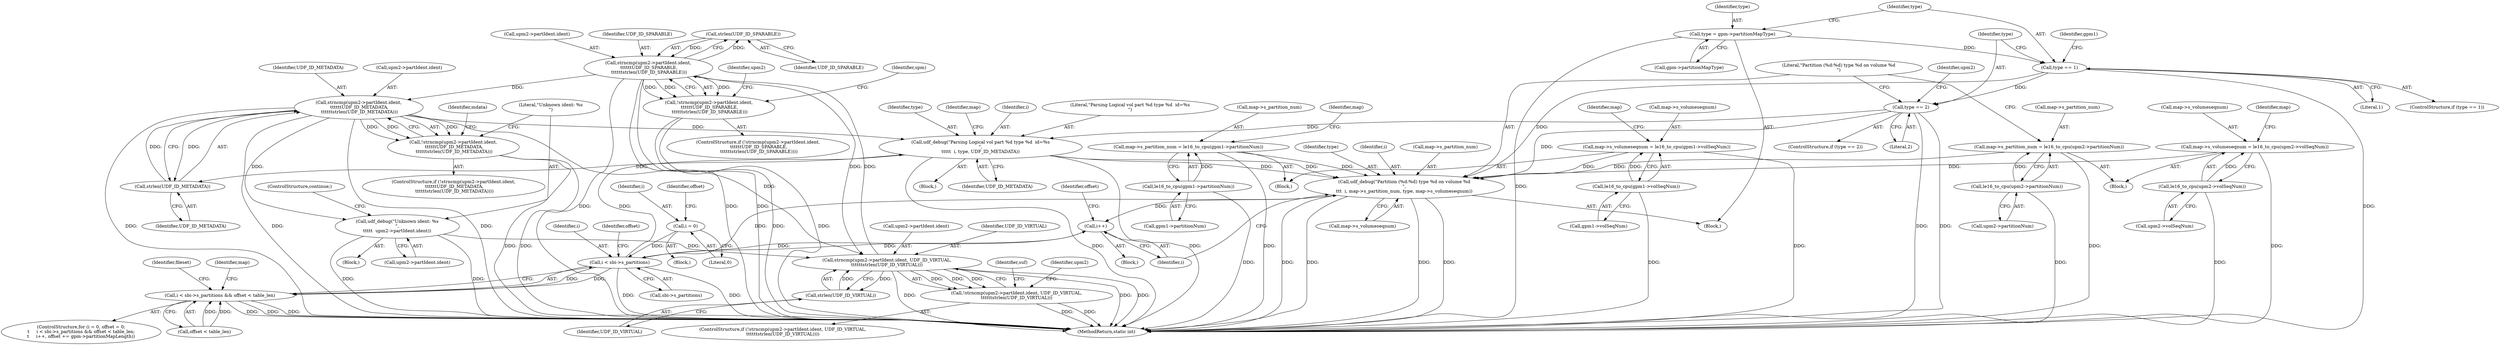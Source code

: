 digraph "0_linux_1df2ae31c724e57be9d7ac00d78db8a5dabdd050@API" {
"1000348" [label="(Call,strlen(UDF_ID_SPARABLE))"];
"1000341" [label="(Call,strncmp(upm2->partIdent.ident,\n \t\t\t\t\t\tUDF_ID_SPARABLE,\n \t\t\t\t\t\tstrlen(UDF_ID_SPARABLE)))"];
"1000288" [label="(Call,strncmp(upm2->partIdent.ident, UDF_ID_VIRTUAL,\n\t\t\t\t\t\tstrlen(UDF_ID_VIRTUAL)))"];
"1000464" [label="(Call,strncmp(upm2->partIdent.ident,\n \t\t\t\t\t\tUDF_ID_METADATA,\n \t\t\t\t\t\tstrlen(UDF_ID_METADATA)))"];
"1000471" [label="(Call,strlen(UDF_ID_METADATA))"];
"1000494" [label="(Call,udf_debug(\"Parsing Logical vol part %d type %d  id=%s\n\",\n\t\t\t\t\t  i, type, UDF_ID_METADATA))"];
"1000196" [label="(Call,i < sbi->s_partitions)"];
"1000189" [label="(Call,i = 0)"];
"1000205" [label="(Call,i++)"];
"1000635" [label="(Call,udf_debug(\"Partition (%d:%d) type %d on volume %d\n\",\n\t\t\t  i, map->s_partition_num, type, map->s_volumeseqnum))"];
"1000627" [label="(Call,map->s_partition_num = le16_to_cpu(upm2->partitionNum))"];
"1000631" [label="(Call,le16_to_cpu(upm2->partitionNum))"];
"1000261" [label="(Call,map->s_partition_num = le16_to_cpu(gpm1->partitionNum))"];
"1000265" [label="(Call,le16_to_cpu(gpm1->partitionNum))"];
"1000238" [label="(Call,type == 1)"];
"1000232" [label="(Call,type = gpm->partitionMapType)"];
"1000276" [label="(Call,type == 2)"];
"1000253" [label="(Call,map->s_volumeseqnum = le16_to_cpu(gpm1->volSeqNum))"];
"1000257" [label="(Call,le16_to_cpu(gpm1->volSeqNum))"];
"1000619" [label="(Call,map->s_volumeseqnum = le16_to_cpu(upm2->volSeqNum))"];
"1000623" [label="(Call,le16_to_cpu(upm2->volSeqNum))"];
"1000611" [label="(Call,udf_debug(\"Unknown ident: %s\n\",\n\t\t\t\t\t  upm2->partIdent.ident))"];
"1000295" [label="(Call,strlen(UDF_ID_VIRTUAL))"];
"1000348" [label="(Call,strlen(UDF_ID_SPARABLE))"];
"1000287" [label="(Call,!strncmp(upm2->partIdent.ident, UDF_ID_VIRTUAL,\n\t\t\t\t\t\tstrlen(UDF_ID_VIRTUAL)))"];
"1000340" [label="(Call,!strncmp(upm2->partIdent.ident,\n \t\t\t\t\t\tUDF_ID_SPARABLE,\n \t\t\t\t\t\tstrlen(UDF_ID_SPARABLE)))"];
"1000463" [label="(Call,!strncmp(upm2->partIdent.ident,\n \t\t\t\t\t\tUDF_ID_METADATA,\n \t\t\t\t\t\tstrlen(UDF_ID_METADATA)))"];
"1000195" [label="(Call,i < sbi->s_partitions && offset < table_len)"];
"1000641" [label="(Identifier,type)"];
"1000465" [label="(Call,upm2->partIdent.ident)"];
"1000624" [label="(Call,upm2->volSeqNum)"];
"1000244" [label="(Identifier,gpm1)"];
"1000195" [label="(Call,i < sbi->s_partitions && offset < table_len)"];
"1000296" [label="(Identifier,UDF_ID_VIRTUAL)"];
"1000282" [label="(Identifier,upm2)"];
"1000637" [label="(Identifier,i)"];
"1000613" [label="(Call,upm2->partIdent.ident)"];
"1000462" [label="(ControlStructure,if (!strncmp(upm2->partIdent.ident,\n \t\t\t\t\t\tUDF_ID_METADATA,\n \t\t\t\t\t\tstrlen(UDF_ID_METADATA))))"];
"1000472" [label="(Identifier,UDF_ID_METADATA)"];
"1000300" [label="(Identifier,suf)"];
"1000266" [label="(Call,gpm1->partitionNum)"];
"1000497" [label="(Identifier,type)"];
"1000258" [label="(Call,gpm1->volSeqNum)"];
"1000257" [label="(Call,le16_to_cpu(gpm1->volSeqNum))"];
"1000239" [label="(Identifier,type)"];
"1000471" [label="(Call,strlen(UDF_ID_METADATA))"];
"1000198" [label="(Call,sbi->s_partitions)"];
"1000638" [label="(Call,map->s_partition_num)"];
"1000646" [label="(Identifier,fileset)"];
"1000340" [label="(Call,!strncmp(upm2->partIdent.ident,\n \t\t\t\t\t\tUDF_ID_SPARABLE,\n \t\t\t\t\t\tstrlen(UDF_ID_SPARABLE)))"];
"1000342" [label="(Call,upm2->partIdent.ident)"];
"1000276" [label="(Call,type == 2)"];
"1000193" [label="(Identifier,offset)"];
"1000189" [label="(Call,i = 0)"];
"1000620" [label="(Call,map->s_volumeseqnum)"];
"1000241" [label="(Block,)"];
"1000212" [label="(Block,)"];
"1000610" [label="(Block,)"];
"1000277" [label="(Identifier,type)"];
"1000344" [label="(Identifier,upm2)"];
"1000265" [label="(Call,le16_to_cpu(gpm1->partitionNum))"];
"1000261" [label="(Call,map->s_partition_num = le16_to_cpu(gpm1->partitionNum))"];
"1000627" [label="(Call,map->s_partition_num = le16_to_cpu(upm2->partitionNum))"];
"1000233" [label="(Identifier,type)"];
"1000232" [label="(Call,type = gpm->partitionMapType)"];
"1000275" [label="(ControlStructure,if (type == 2))"];
"1000240" [label="(Literal,1)"];
"1000470" [label="(Identifier,UDF_ID_METADATA)"];
"1000473" [label="(Block,)"];
"1000238" [label="(Call,type == 1)"];
"1000341" [label="(Call,strncmp(upm2->partIdent.ident,\n \t\t\t\t\t\tUDF_ID_SPARABLE,\n \t\t\t\t\t\tstrlen(UDF_ID_SPARABLE)))"];
"1000263" [label="(Identifier,map)"];
"1000463" [label="(Call,!strncmp(upm2->partIdent.ident,\n \t\t\t\t\t\tUDF_ID_METADATA,\n \t\t\t\t\t\tstrlen(UDF_ID_METADATA)))"];
"1000204" [label="(Block,)"];
"1000295" [label="(Call,strlen(UDF_ID_VIRTUAL))"];
"1000234" [label="(Call,gpm->partitionMapType)"];
"1000191" [label="(Literal,0)"];
"1000188" [label="(Block,)"];
"1000279" [label="(Block,)"];
"1000612" [label="(Literal,\"Unknown ident: %s\n\")"];
"1000501" [label="(Identifier,map)"];
"1000631" [label="(Call,le16_to_cpu(upm2->partitionNum))"];
"1000262" [label="(Call,map->s_partition_num)"];
"1000635" [label="(Call,udf_debug(\"Partition (%d:%d) type %d on volume %d\n\",\n\t\t\t  i, map->s_partition_num, type, map->s_volumeseqnum))"];
"1000237" [label="(ControlStructure,if (type == 1))"];
"1000253" [label="(Call,map->s_volumeseqnum = le16_to_cpu(gpm1->volSeqNum))"];
"1000619" [label="(Call,map->s_volumeseqnum = le16_to_cpu(upm2->volSeqNum))"];
"1000464" [label="(Call,strncmp(upm2->partIdent.ident,\n \t\t\t\t\t\tUDF_ID_METADATA,\n \t\t\t\t\t\tstrlen(UDF_ID_METADATA)))"];
"1000206" [label="(Identifier,i)"];
"1000691" [label="(MethodReturn,static int)"];
"1000254" [label="(Call,map->s_volumeseqnum)"];
"1000347" [label="(Identifier,UDF_ID_SPARABLE)"];
"1000349" [label="(Identifier,UDF_ID_SPARABLE)"];
"1000496" [label="(Identifier,i)"];
"1000494" [label="(Call,udf_debug(\"Parsing Logical vol part %d type %d  id=%s\n\",\n\t\t\t\t\t  i, type, UDF_ID_METADATA))"];
"1000498" [label="(Identifier,UDF_ID_METADATA)"];
"1000495" [label="(Literal,\"Parsing Logical vol part %d type %d  id=%s\n\")"];
"1000287" [label="(Call,!strncmp(upm2->partIdent.ident, UDF_ID_VIRTUAL,\n\t\t\t\t\t\tstrlen(UDF_ID_VIRTUAL)))"];
"1000197" [label="(Identifier,i)"];
"1000202" [label="(Identifier,offset)"];
"1000339" [label="(ControlStructure,if (!strncmp(upm2->partIdent.ident,\n \t\t\t\t\t\tUDF_ID_SPARABLE,\n \t\t\t\t\t\tstrlen(UDF_ID_SPARABLE))))"];
"1000187" [label="(ControlStructure,for (i = 0, offset = 0;\n\t     i < sbi->s_partitions && offset < table_len;\n\t     i++, offset += gpm->partitionMapLength))"];
"1000642" [label="(Call,map->s_volumeseqnum)"];
"1000196" [label="(Call,i < sbi->s_partitions)"];
"1000289" [label="(Call,upm2->partIdent.ident)"];
"1000623" [label="(Call,le16_to_cpu(upm2->volSeqNum))"];
"1000286" [label="(ControlStructure,if (!strncmp(upm2->partIdent.ident, UDF_ID_VIRTUAL,\n\t\t\t\t\t\tstrlen(UDF_ID_VIRTUAL))))"];
"1000611" [label="(Call,udf_debug(\"Unknown ident: %s\n\",\n\t\t\t\t\t  upm2->partIdent.ident))"];
"1000476" [label="(Identifier,mdata)"];
"1000190" [label="(Identifier,i)"];
"1000294" [label="(Identifier,UDF_ID_VIRTUAL)"];
"1000618" [label="(ControlStructure,continue;)"];
"1000348" [label="(Call,strlen(UDF_ID_SPARABLE))"];
"1000467" [label="(Identifier,upm2)"];
"1000636" [label="(Literal,\"Partition (%d:%d) type %d on volume %d\n\")"];
"1000628" [label="(Call,map->s_partition_num)"];
"1000355" [label="(Identifier,spm)"];
"1000632" [label="(Call,upm2->partitionNum)"];
"1000629" [label="(Identifier,map)"];
"1000271" [label="(Identifier,map)"];
"1000201" [label="(Call,offset < table_len)"];
"1000288" [label="(Call,strncmp(upm2->partIdent.ident, UDF_ID_VIRTUAL,\n\t\t\t\t\t\tstrlen(UDF_ID_VIRTUAL)))"];
"1000278" [label="(Literal,2)"];
"1000208" [label="(Identifier,offset)"];
"1000205" [label="(Call,i++)"];
"1000215" [label="(Identifier,map)"];
"1000348" -> "1000341"  [label="AST: "];
"1000348" -> "1000349"  [label="CFG: "];
"1000349" -> "1000348"  [label="AST: "];
"1000341" -> "1000348"  [label="CFG: "];
"1000348" -> "1000341"  [label="DDG: "];
"1000341" -> "1000348"  [label="DDG: "];
"1000341" -> "1000340"  [label="AST: "];
"1000342" -> "1000341"  [label="AST: "];
"1000347" -> "1000341"  [label="AST: "];
"1000340" -> "1000341"  [label="CFG: "];
"1000341" -> "1000691"  [label="DDG: "];
"1000341" -> "1000691"  [label="DDG: "];
"1000341" -> "1000691"  [label="DDG: "];
"1000341" -> "1000288"  [label="DDG: "];
"1000341" -> "1000340"  [label="DDG: "];
"1000341" -> "1000340"  [label="DDG: "];
"1000341" -> "1000340"  [label="DDG: "];
"1000288" -> "1000341"  [label="DDG: "];
"1000341" -> "1000464"  [label="DDG: "];
"1000288" -> "1000287"  [label="AST: "];
"1000288" -> "1000295"  [label="CFG: "];
"1000289" -> "1000288"  [label="AST: "];
"1000294" -> "1000288"  [label="AST: "];
"1000295" -> "1000288"  [label="AST: "];
"1000287" -> "1000288"  [label="CFG: "];
"1000288" -> "1000691"  [label="DDG: "];
"1000288" -> "1000691"  [label="DDG: "];
"1000288" -> "1000691"  [label="DDG: "];
"1000288" -> "1000287"  [label="DDG: "];
"1000288" -> "1000287"  [label="DDG: "];
"1000288" -> "1000287"  [label="DDG: "];
"1000464" -> "1000288"  [label="DDG: "];
"1000611" -> "1000288"  [label="DDG: "];
"1000295" -> "1000288"  [label="DDG: "];
"1000288" -> "1000295"  [label="DDG: "];
"1000464" -> "1000463"  [label="AST: "];
"1000464" -> "1000471"  [label="CFG: "];
"1000465" -> "1000464"  [label="AST: "];
"1000470" -> "1000464"  [label="AST: "];
"1000471" -> "1000464"  [label="AST: "];
"1000463" -> "1000464"  [label="CFG: "];
"1000464" -> "1000691"  [label="DDG: "];
"1000464" -> "1000691"  [label="DDG: "];
"1000464" -> "1000691"  [label="DDG: "];
"1000464" -> "1000463"  [label="DDG: "];
"1000464" -> "1000463"  [label="DDG: "];
"1000464" -> "1000463"  [label="DDG: "];
"1000471" -> "1000464"  [label="DDG: "];
"1000464" -> "1000471"  [label="DDG: "];
"1000464" -> "1000494"  [label="DDG: "];
"1000464" -> "1000611"  [label="DDG: "];
"1000471" -> "1000472"  [label="CFG: "];
"1000472" -> "1000471"  [label="AST: "];
"1000494" -> "1000471"  [label="DDG: "];
"1000494" -> "1000473"  [label="AST: "];
"1000494" -> "1000498"  [label="CFG: "];
"1000495" -> "1000494"  [label="AST: "];
"1000496" -> "1000494"  [label="AST: "];
"1000497" -> "1000494"  [label="AST: "];
"1000498" -> "1000494"  [label="AST: "];
"1000501" -> "1000494"  [label="CFG: "];
"1000494" -> "1000691"  [label="DDG: "];
"1000494" -> "1000691"  [label="DDG: "];
"1000196" -> "1000494"  [label="DDG: "];
"1000276" -> "1000494"  [label="DDG: "];
"1000494" -> "1000635"  [label="DDG: "];
"1000494" -> "1000635"  [label="DDG: "];
"1000196" -> "1000195"  [label="AST: "];
"1000196" -> "1000198"  [label="CFG: "];
"1000197" -> "1000196"  [label="AST: "];
"1000198" -> "1000196"  [label="AST: "];
"1000202" -> "1000196"  [label="CFG: "];
"1000195" -> "1000196"  [label="CFG: "];
"1000196" -> "1000691"  [label="DDG: "];
"1000196" -> "1000691"  [label="DDG: "];
"1000196" -> "1000195"  [label="DDG: "];
"1000196" -> "1000195"  [label="DDG: "];
"1000189" -> "1000196"  [label="DDG: "];
"1000205" -> "1000196"  [label="DDG: "];
"1000196" -> "1000205"  [label="DDG: "];
"1000196" -> "1000635"  [label="DDG: "];
"1000189" -> "1000188"  [label="AST: "];
"1000189" -> "1000191"  [label="CFG: "];
"1000190" -> "1000189"  [label="AST: "];
"1000191" -> "1000189"  [label="AST: "];
"1000193" -> "1000189"  [label="CFG: "];
"1000205" -> "1000204"  [label="AST: "];
"1000205" -> "1000206"  [label="CFG: "];
"1000206" -> "1000205"  [label="AST: "];
"1000208" -> "1000205"  [label="CFG: "];
"1000635" -> "1000205"  [label="DDG: "];
"1000635" -> "1000212"  [label="AST: "];
"1000635" -> "1000642"  [label="CFG: "];
"1000636" -> "1000635"  [label="AST: "];
"1000637" -> "1000635"  [label="AST: "];
"1000638" -> "1000635"  [label="AST: "];
"1000641" -> "1000635"  [label="AST: "];
"1000642" -> "1000635"  [label="AST: "];
"1000206" -> "1000635"  [label="CFG: "];
"1000635" -> "1000691"  [label="DDG: "];
"1000635" -> "1000691"  [label="DDG: "];
"1000635" -> "1000691"  [label="DDG: "];
"1000635" -> "1000691"  [label="DDG: "];
"1000627" -> "1000635"  [label="DDG: "];
"1000261" -> "1000635"  [label="DDG: "];
"1000238" -> "1000635"  [label="DDG: "];
"1000276" -> "1000635"  [label="DDG: "];
"1000253" -> "1000635"  [label="DDG: "];
"1000619" -> "1000635"  [label="DDG: "];
"1000627" -> "1000279"  [label="AST: "];
"1000627" -> "1000631"  [label="CFG: "];
"1000628" -> "1000627"  [label="AST: "];
"1000631" -> "1000627"  [label="AST: "];
"1000636" -> "1000627"  [label="CFG: "];
"1000627" -> "1000691"  [label="DDG: "];
"1000631" -> "1000627"  [label="DDG: "];
"1000631" -> "1000632"  [label="CFG: "];
"1000632" -> "1000631"  [label="AST: "];
"1000631" -> "1000691"  [label="DDG: "];
"1000261" -> "1000241"  [label="AST: "];
"1000261" -> "1000265"  [label="CFG: "];
"1000262" -> "1000261"  [label="AST: "];
"1000265" -> "1000261"  [label="AST: "];
"1000271" -> "1000261"  [label="CFG: "];
"1000261" -> "1000691"  [label="DDG: "];
"1000265" -> "1000261"  [label="DDG: "];
"1000265" -> "1000266"  [label="CFG: "];
"1000266" -> "1000265"  [label="AST: "];
"1000265" -> "1000691"  [label="DDG: "];
"1000238" -> "1000237"  [label="AST: "];
"1000238" -> "1000240"  [label="CFG: "];
"1000239" -> "1000238"  [label="AST: "];
"1000240" -> "1000238"  [label="AST: "];
"1000244" -> "1000238"  [label="CFG: "];
"1000277" -> "1000238"  [label="CFG: "];
"1000238" -> "1000691"  [label="DDG: "];
"1000232" -> "1000238"  [label="DDG: "];
"1000238" -> "1000276"  [label="DDG: "];
"1000232" -> "1000212"  [label="AST: "];
"1000232" -> "1000234"  [label="CFG: "];
"1000233" -> "1000232"  [label="AST: "];
"1000234" -> "1000232"  [label="AST: "];
"1000239" -> "1000232"  [label="CFG: "];
"1000232" -> "1000691"  [label="DDG: "];
"1000276" -> "1000275"  [label="AST: "];
"1000276" -> "1000278"  [label="CFG: "];
"1000277" -> "1000276"  [label="AST: "];
"1000278" -> "1000276"  [label="AST: "];
"1000282" -> "1000276"  [label="CFG: "];
"1000636" -> "1000276"  [label="CFG: "];
"1000276" -> "1000691"  [label="DDG: "];
"1000276" -> "1000691"  [label="DDG: "];
"1000253" -> "1000241"  [label="AST: "];
"1000253" -> "1000257"  [label="CFG: "];
"1000254" -> "1000253"  [label="AST: "];
"1000257" -> "1000253"  [label="AST: "];
"1000263" -> "1000253"  [label="CFG: "];
"1000253" -> "1000691"  [label="DDG: "];
"1000257" -> "1000253"  [label="DDG: "];
"1000257" -> "1000258"  [label="CFG: "];
"1000258" -> "1000257"  [label="AST: "];
"1000257" -> "1000691"  [label="DDG: "];
"1000619" -> "1000279"  [label="AST: "];
"1000619" -> "1000623"  [label="CFG: "];
"1000620" -> "1000619"  [label="AST: "];
"1000623" -> "1000619"  [label="AST: "];
"1000629" -> "1000619"  [label="CFG: "];
"1000619" -> "1000691"  [label="DDG: "];
"1000623" -> "1000619"  [label="DDG: "];
"1000623" -> "1000624"  [label="CFG: "];
"1000624" -> "1000623"  [label="AST: "];
"1000623" -> "1000691"  [label="DDG: "];
"1000611" -> "1000610"  [label="AST: "];
"1000611" -> "1000613"  [label="CFG: "];
"1000612" -> "1000611"  [label="AST: "];
"1000613" -> "1000611"  [label="AST: "];
"1000618" -> "1000611"  [label="CFG: "];
"1000611" -> "1000691"  [label="DDG: "];
"1000611" -> "1000691"  [label="DDG: "];
"1000295" -> "1000296"  [label="CFG: "];
"1000296" -> "1000295"  [label="AST: "];
"1000287" -> "1000286"  [label="AST: "];
"1000300" -> "1000287"  [label="CFG: "];
"1000344" -> "1000287"  [label="CFG: "];
"1000287" -> "1000691"  [label="DDG: "];
"1000287" -> "1000691"  [label="DDG: "];
"1000340" -> "1000339"  [label="AST: "];
"1000355" -> "1000340"  [label="CFG: "];
"1000467" -> "1000340"  [label="CFG: "];
"1000340" -> "1000691"  [label="DDG: "];
"1000340" -> "1000691"  [label="DDG: "];
"1000463" -> "1000462"  [label="AST: "];
"1000476" -> "1000463"  [label="CFG: "];
"1000612" -> "1000463"  [label="CFG: "];
"1000463" -> "1000691"  [label="DDG: "];
"1000463" -> "1000691"  [label="DDG: "];
"1000195" -> "1000187"  [label="AST: "];
"1000195" -> "1000201"  [label="CFG: "];
"1000201" -> "1000195"  [label="AST: "];
"1000215" -> "1000195"  [label="CFG: "];
"1000646" -> "1000195"  [label="CFG: "];
"1000195" -> "1000691"  [label="DDG: "];
"1000195" -> "1000691"  [label="DDG: "];
"1000195" -> "1000691"  [label="DDG: "];
"1000201" -> "1000195"  [label="DDG: "];
"1000201" -> "1000195"  [label="DDG: "];
}
